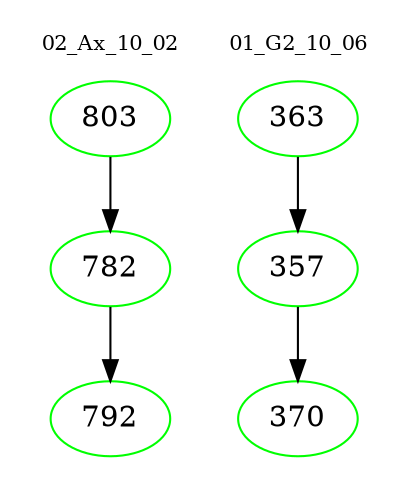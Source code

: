 digraph{
subgraph cluster_0 {
color = white
label = "02_Ax_10_02";
fontsize=10;
T0_803 [label="803", color="green"]
T0_803 -> T0_782 [color="black"]
T0_782 [label="782", color="green"]
T0_782 -> T0_792 [color="black"]
T0_792 [label="792", color="green"]
}
subgraph cluster_1 {
color = white
label = "01_G2_10_06";
fontsize=10;
T1_363 [label="363", color="green"]
T1_363 -> T1_357 [color="black"]
T1_357 [label="357", color="green"]
T1_357 -> T1_370 [color="black"]
T1_370 [label="370", color="green"]
}
}
